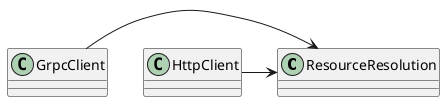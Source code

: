 @startuml

class ResourceResolution

class GrpcClient

class HttpClient

GrpcClient -> ResourceResolution
HttpClient -> ResourceResolution
' ResourceResolution<-GrpcClient
' ResourceResolution<-HttpClient

@enduml